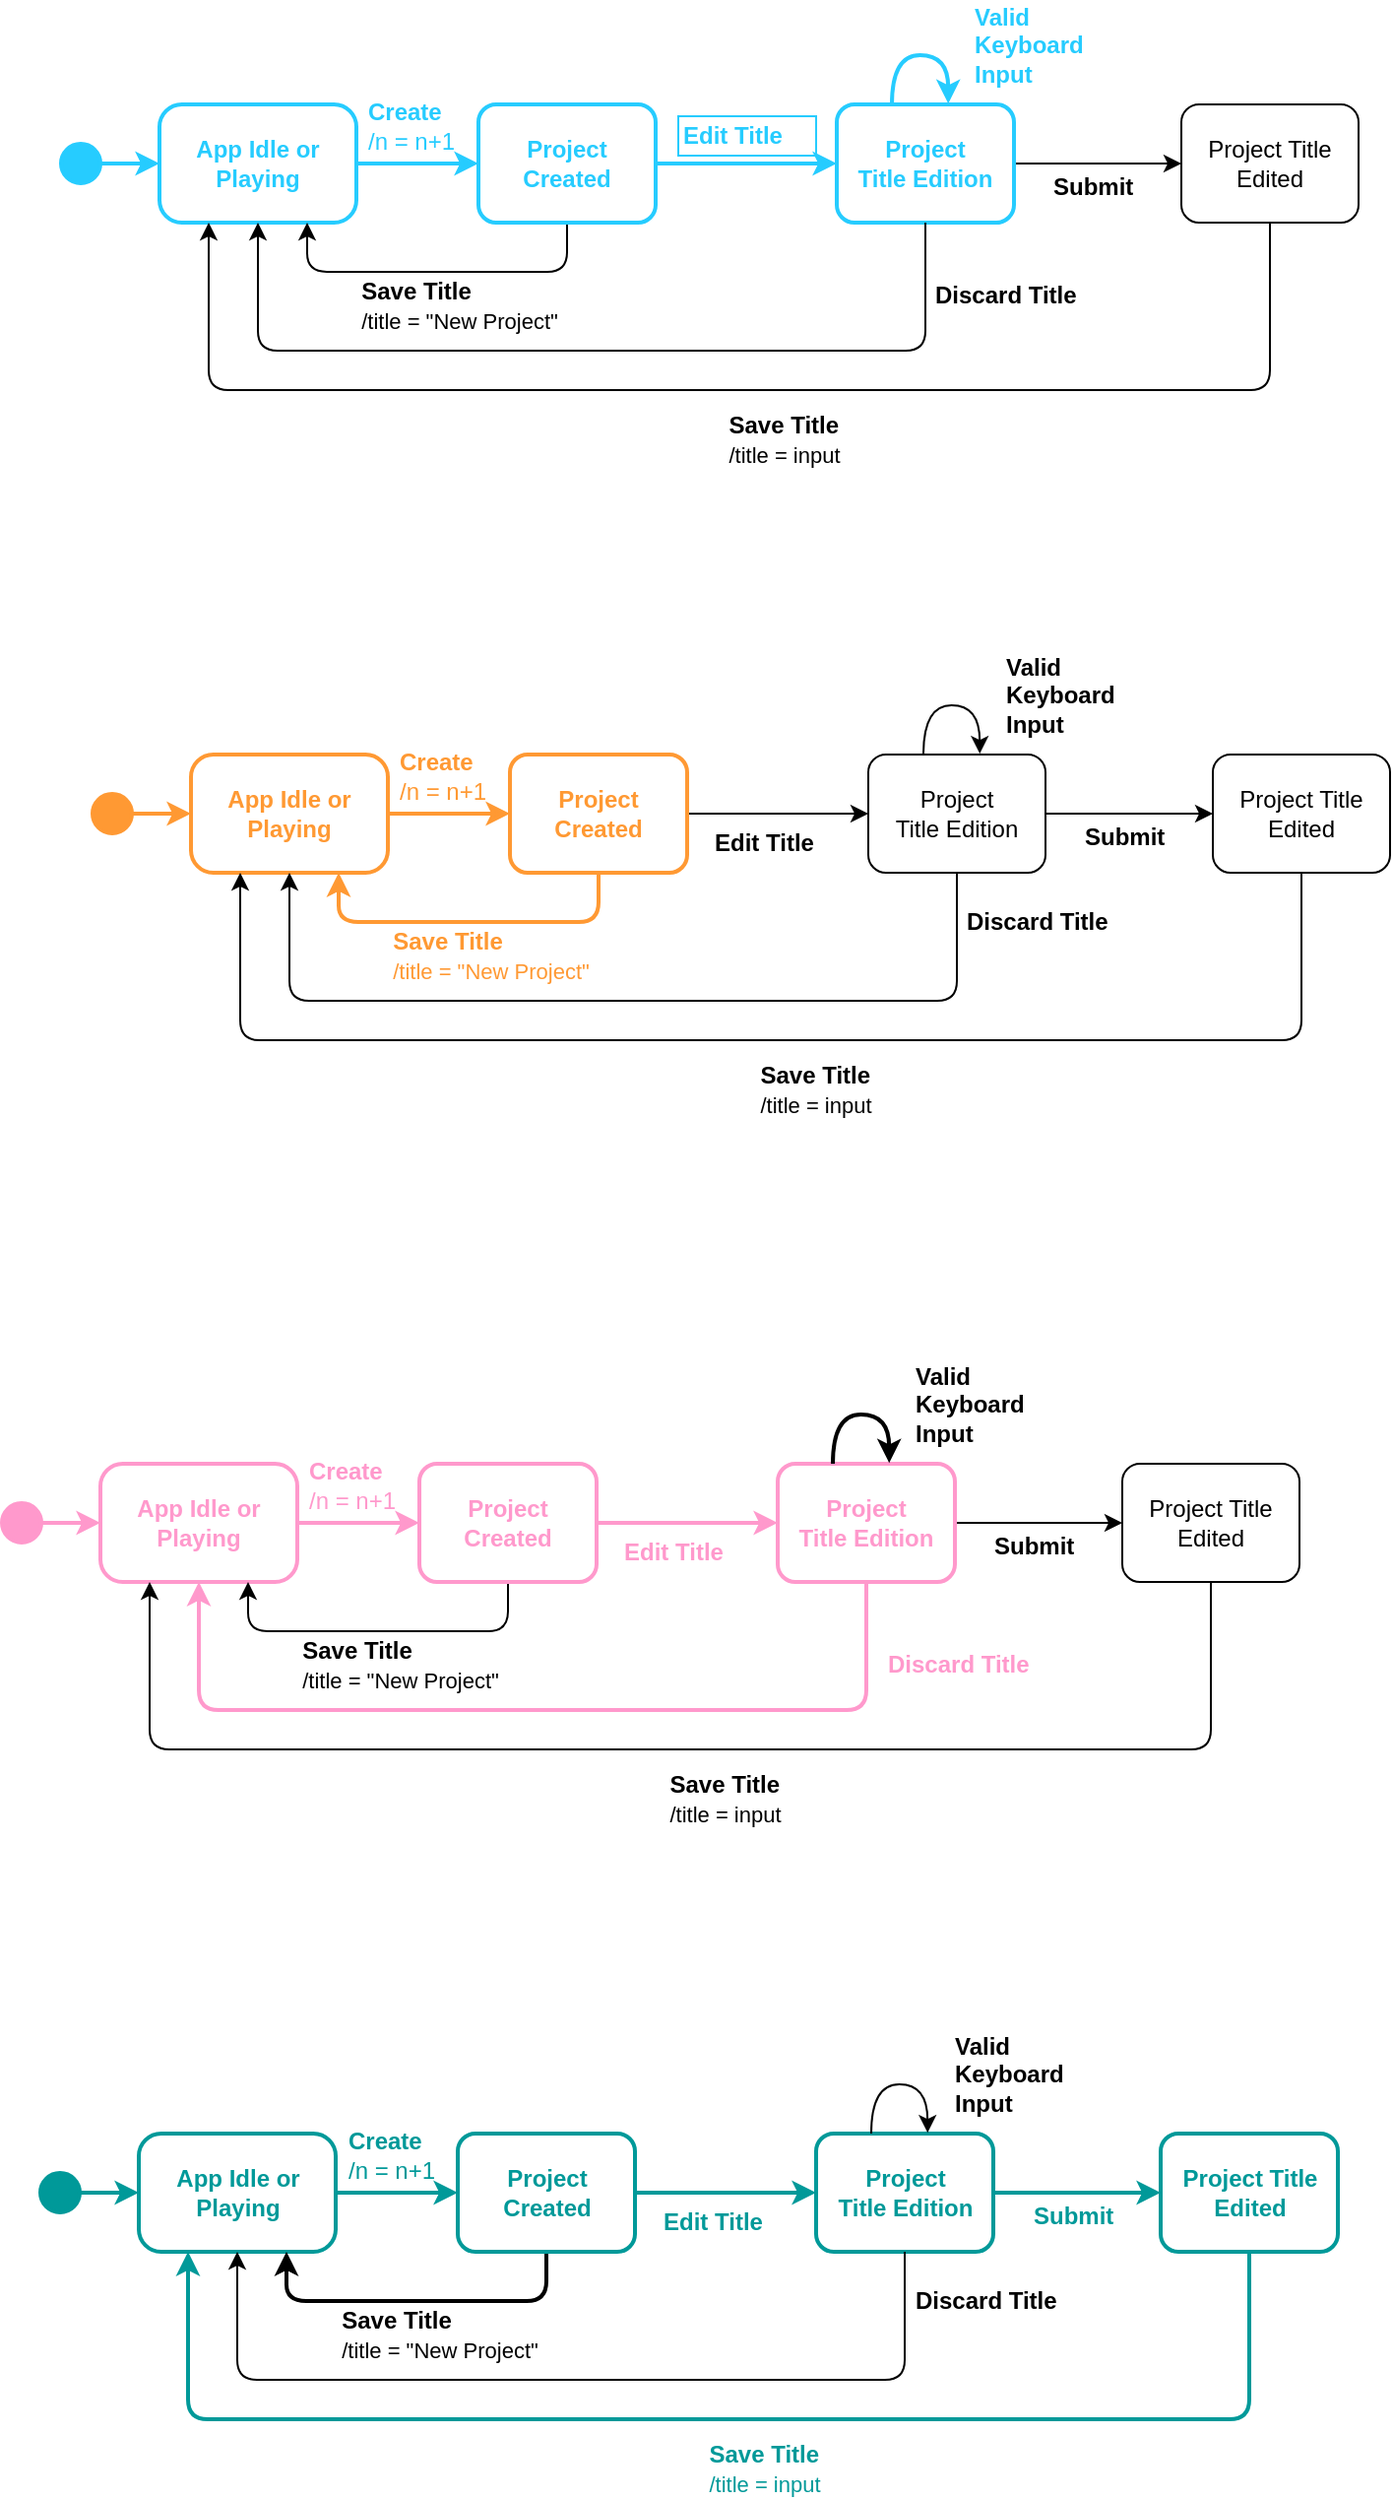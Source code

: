 <mxfile>
    <diagram id="VMVIUYLv-pnosSpSS8Mc" name="Page-1">
        <mxGraphModel dx="875" dy="509" grid="1" gridSize="10" guides="1" tooltips="1" connect="1" arrows="1" fold="1" page="1" pageScale="1" pageWidth="850" pageHeight="1100" math="0" shadow="0">
            <root>
                <mxCell id="0"/>
                <mxCell id="1" parent="0"/>
                <mxCell id="129" style="edgeStyle=none;html=1;fontColor=#000000;labelBorderColor=none;strokeColor=#26CCFF;strokeWidth=2;" parent="1" source="130" target="138" edge="1">
                    <mxGeometry relative="1" as="geometry">
                        <mxPoint x="317" y="178" as="sourcePoint"/>
                        <mxPoint x="382" y="178" as="targetPoint"/>
                    </mxGeometry>
                </mxCell>
                <mxCell id="130" value="&lt;font color=&quot;#26ccff&quot;&gt;&lt;b&gt;App Idle or Playing&lt;/b&gt;&lt;/font&gt;" style="rounded=1;whiteSpace=wrap;html=1;arcSize=19;fillColor=none;fontColor=#000000;strokeColor=#26ccff;strokeWidth=2;" parent="1" vertex="1">
                    <mxGeometry x="130" y="143" width="100" height="60" as="geometry"/>
                </mxCell>
                <mxCell id="131" style="edgeStyle=none;html=1;exitX=1;exitY=0.5;exitDx=0;exitDy=0;entryX=0;entryY=0.5;entryDx=0;entryDy=0;fontColor=#000000;labelBorderColor=none;strokeColor=#26CCFF;strokeWidth=2;" parent="1" source="132" target="130" edge="1">
                    <mxGeometry relative="1" as="geometry"/>
                </mxCell>
                <mxCell id="132" value="" style="ellipse;fillColor=#26CCFF;strokeColor=#26CCFF;fontColor=#000000;strokeWidth=2;" parent="1" vertex="1">
                    <mxGeometry x="80" y="163" width="20" height="20" as="geometry"/>
                </mxCell>
                <mxCell id="133" value="&lt;font color=&quot;#26ccff&quot;&gt;&lt;b&gt;Create&lt;/b&gt;&lt;br&gt;&lt;/font&gt;&lt;div&gt;&lt;span&gt;&lt;font color=&quot;#26ccff&quot;&gt;/n = n+1&amp;nbsp;&lt;/font&gt;&lt;/span&gt;&lt;/div&gt;" style="text;html=1;align=left;verticalAlign=middle;resizable=0;points=[];autosize=1;strokeColor=none;fillColor=none;fontColor=#000000;strokeWidth=2;" parent="1" vertex="1">
                    <mxGeometry x="234" y="139" width="60" height="30" as="geometry"/>
                </mxCell>
                <mxCell id="134" value="&lt;div style=&quot;text-align: left&quot;&gt;&lt;br&gt;&lt;/div&gt;" style="text;html=1;align=center;verticalAlign=middle;resizable=0;points=[];autosize=1;strokeColor=none;fillColor=none;fontColor=#000000;" parent="1" vertex="1">
                    <mxGeometry x="437" y="308" width="20" height="20" as="geometry"/>
                </mxCell>
                <mxCell id="135" value="&lt;div style=&quot;text-align: left&quot;&gt;&lt;b&gt;Save Title&lt;br&gt;&lt;/b&gt;&lt;span style=&quot;font-size: 11px&quot;&gt;/title = &quot;New Project&quot;&lt;/span&gt;&lt;b&gt;&lt;br&gt;&lt;/b&gt;&lt;/div&gt;" style="text;html=1;align=center;verticalAlign=middle;resizable=0;points=[];autosize=1;strokeColor=none;fillColor=none;fontColor=#000000;" parent="1" vertex="1">
                    <mxGeometry x="222" y="230" width="120" height="30" as="geometry"/>
                </mxCell>
                <mxCell id="136" style="edgeStyle=none;html=1;strokeColor=#26CCFF;strokeWidth=2;" parent="1" source="138" target="140" edge="1">
                    <mxGeometry relative="1" as="geometry"/>
                </mxCell>
                <mxCell id="137" style="edgeStyle=none;html=1;entryX=0.75;entryY=1;entryDx=0;entryDy=0;strokeColor=#000000;" parent="1" source="138" target="130" edge="1">
                    <mxGeometry relative="1" as="geometry">
                        <Array as="points">
                            <mxPoint x="337" y="228"/>
                            <mxPoint x="205" y="228"/>
                        </Array>
                    </mxGeometry>
                </mxCell>
                <mxCell id="138" value="&lt;b&gt;&lt;font color=&quot;#26ccff&quot;&gt;Project&lt;br&gt;Created&lt;/font&gt;&lt;/b&gt;" style="rounded=1;whiteSpace=wrap;html=1;fillColor=none;fontColor=#000000;strokeColor=#26CCFF;strokeWidth=2;" parent="1" vertex="1">
                    <mxGeometry x="292" y="143" width="90" height="60" as="geometry"/>
                </mxCell>
                <mxCell id="139" style="edgeStyle=none;html=1;strokeColor=#000000;" parent="1" source="140" target="143" edge="1">
                    <mxGeometry relative="1" as="geometry"/>
                </mxCell>
                <mxCell id="140" value="&lt;font color=&quot;#26ccff&quot;&gt;&lt;b&gt;Project&lt;br&gt;Title Edition&lt;/b&gt;&lt;/font&gt;" style="rounded=1;whiteSpace=wrap;html=1;fillColor=none;fontColor=#000000;strokeColor=#26CCFF;strokeWidth=2;" parent="1" vertex="1">
                    <mxGeometry x="474" y="143" width="90" height="60" as="geometry"/>
                </mxCell>
                <mxCell id="141" style="edgeStyle=none;html=1;strokeColor=#000000;exitX=0.5;exitY=1;exitDx=0;exitDy=0;entryX=0.25;entryY=1;entryDx=0;entryDy=0;" parent="1" source="143" target="130" edge="1">
                    <mxGeometry relative="1" as="geometry">
                        <Array as="points">
                            <mxPoint x="694" y="288"/>
                            <mxPoint x="155" y="288"/>
                        </Array>
                    </mxGeometry>
                </mxCell>
                <mxCell id="142" style="edgeStyle=none;html=1;entryX=0.5;entryY=1;entryDx=0;entryDy=0;exitX=0.5;exitY=1;exitDx=0;exitDy=0;strokeColor=#000000;strokeWidth=1;" parent="1" source="140" target="130" edge="1">
                    <mxGeometry relative="1" as="geometry">
                        <Array as="points">
                            <mxPoint x="519" y="268"/>
                            <mxPoint x="180" y="268"/>
                        </Array>
                    </mxGeometry>
                </mxCell>
                <mxCell id="143" value="Project Title Edited" style="rounded=1;whiteSpace=wrap;html=1;fillColor=none;fontColor=#000000;strokeColor=#000000;" parent="1" vertex="1">
                    <mxGeometry x="649" y="143" width="90" height="60" as="geometry"/>
                </mxCell>
                <mxCell id="144" value="&lt;b&gt;Submit&lt;/b&gt;" style="text;html=1;align=left;verticalAlign=middle;resizable=0;points=[];autosize=1;strokeColor=none;fillColor=none;fontColor=#000000;" parent="1" vertex="1">
                    <mxGeometry x="582" y="175.0" width="60" height="20" as="geometry"/>
                </mxCell>
                <mxCell id="145" style="edgeStyle=orthogonalEdgeStyle;html=1;strokeColor=#26CCFF;entryX=0.629;entryY=-0.007;entryDx=0;entryDy=0;entryPerimeter=0;curved=1;strokeWidth=2;fontColor=#26CCFF;" parent="1" target="140" edge="1">
                    <mxGeometry relative="1" as="geometry">
                        <Array as="points">
                            <mxPoint x="502" y="118"/>
                            <mxPoint x="531" y="118"/>
                        </Array>
                        <mxPoint x="502" y="143" as="sourcePoint"/>
                    </mxGeometry>
                </mxCell>
                <mxCell id="146" value="&lt;span&gt;Valid &lt;br&gt;Keyboard &lt;br&gt;Input&lt;/span&gt;&lt;br&gt;&lt;div&gt;&lt;br&gt;&lt;/div&gt;" style="text;html=1;align=left;verticalAlign=middle;resizable=0;points=[];autosize=1;strokeColor=none;fillColor=none;fontColor=#26CCFF;fontStyle=1" parent="1" vertex="1">
                    <mxGeometry x="542" y="90.0" width="70" height="60" as="geometry"/>
                </mxCell>
                <mxCell id="147" value="&lt;b&gt;&lt;font color=&quot;#26ccff&quot;&gt;Edit Title&lt;/font&gt;&lt;br&gt;&lt;/b&gt;" style="text;html=1;align=left;verticalAlign=middle;resizable=0;points=[];autosize=1;strokeColor=#26CCFF;fillColor=none;fontColor=#000000;" parent="1" vertex="1">
                    <mxGeometry x="393.5" y="149.0" width="70" height="20" as="geometry"/>
                </mxCell>
                <mxCell id="148" value="&lt;b&gt;Discard Title&lt;/b&gt;" style="text;html=1;align=left;verticalAlign=middle;resizable=0;points=[];autosize=1;strokeColor=none;fillColor=none;fontColor=#000000;" parent="1" vertex="1">
                    <mxGeometry x="522" y="230.0" width="90" height="20" as="geometry"/>
                </mxCell>
                <mxCell id="149" value="&lt;div style=&quot;text-align: left&quot;&gt;&lt;b&gt;Save Title&lt;br&gt;&lt;/b&gt;&lt;span style=&quot;font-size: 11px&quot;&gt;/title = input&lt;/span&gt;&lt;b&gt;&lt;br&gt;&lt;/b&gt;&lt;/div&gt;" style="text;html=1;align=center;verticalAlign=middle;resizable=0;points=[];autosize=1;strokeColor=none;fillColor=none;fontColor=#000000;" parent="1" vertex="1">
                    <mxGeometry x="412" y="298" width="70" height="30" as="geometry"/>
                </mxCell>
                <mxCell id="150" style="edgeStyle=none;html=1;fontColor=#000000;labelBorderColor=none;strokeColor=#FF9933;strokeWidth=2;" parent="1" source="151" target="159" edge="1">
                    <mxGeometry relative="1" as="geometry">
                        <mxPoint x="333" y="508" as="sourcePoint"/>
                        <mxPoint x="398" y="508" as="targetPoint"/>
                    </mxGeometry>
                </mxCell>
                <mxCell id="151" value="&lt;font color=&quot;#ff9933&quot;&gt;&lt;b&gt;App Idle or Playing&lt;/b&gt;&lt;/font&gt;" style="rounded=1;whiteSpace=wrap;html=1;arcSize=19;fillColor=none;fontColor=#000000;strokeColor=#ff9933;strokeWidth=2;" parent="1" vertex="1">
                    <mxGeometry x="146" y="473" width="100" height="60" as="geometry"/>
                </mxCell>
                <mxCell id="152" style="edgeStyle=none;html=1;exitX=1;exitY=0.5;exitDx=0;exitDy=0;entryX=0;entryY=0.5;entryDx=0;entryDy=0;fontColor=#000000;labelBorderColor=none;strokeColor=#ff9933;strokeWidth=2;" parent="1" source="153" target="151" edge="1">
                    <mxGeometry relative="1" as="geometry"/>
                </mxCell>
                <mxCell id="153" value="" style="ellipse;fillColor=#FF9933;strokeColor=#ff9933;fontColor=#000000;strokeWidth=2;" parent="1" vertex="1">
                    <mxGeometry x="96" y="493" width="20" height="20" as="geometry"/>
                </mxCell>
                <mxCell id="154" value="&lt;font color=&quot;#ff9933&quot;&gt;&lt;b&gt;Create&lt;/b&gt;&lt;br&gt;&lt;/font&gt;&lt;div&gt;&lt;span&gt;&lt;font color=&quot;#ff9933&quot;&gt;/n = n+1&amp;nbsp;&lt;/font&gt;&lt;/span&gt;&lt;/div&gt;" style="text;html=1;align=left;verticalAlign=middle;resizable=0;points=[];autosize=1;strokeColor=none;fillColor=none;fontColor=#000000;strokeWidth=2;" parent="1" vertex="1">
                    <mxGeometry x="250" y="469" width="60" height="30" as="geometry"/>
                </mxCell>
                <mxCell id="155" value="&lt;div style=&quot;text-align: left&quot;&gt;&lt;br&gt;&lt;/div&gt;" style="text;html=1;align=center;verticalAlign=middle;resizable=0;points=[];autosize=1;strokeColor=none;fillColor=none;fontColor=#000000;" parent="1" vertex="1">
                    <mxGeometry x="453" y="638" width="20" height="20" as="geometry"/>
                </mxCell>
                <mxCell id="156" value="&lt;div style=&quot;text-align: left&quot;&gt;&lt;font color=&quot;#ff9933&quot;&gt;&lt;b&gt;Save Title&lt;br&gt;&lt;/b&gt;&lt;span style=&quot;font-size: 11px&quot;&gt;/title = &quot;New Project&quot;&lt;/span&gt;&lt;/font&gt;&lt;b&gt;&lt;br&gt;&lt;/b&gt;&lt;/div&gt;" style="text;html=1;align=center;verticalAlign=middle;resizable=0;points=[];autosize=1;strokeColor=none;fillColor=none;fontColor=#000000;strokeWidth=2;" parent="1" vertex="1">
                    <mxGeometry x="238" y="560" width="120" height="30" as="geometry"/>
                </mxCell>
                <mxCell id="157" style="edgeStyle=none;html=1;strokeColor=#000000;" parent="1" source="159" target="161" edge="1">
                    <mxGeometry relative="1" as="geometry"/>
                </mxCell>
                <mxCell id="158" style="edgeStyle=none;html=1;entryX=0.75;entryY=1;entryDx=0;entryDy=0;strokeColor=#FF9933;strokeWidth=2;" parent="1" source="159" target="151" edge="1">
                    <mxGeometry relative="1" as="geometry">
                        <Array as="points">
                            <mxPoint x="353" y="558"/>
                            <mxPoint x="221" y="558"/>
                        </Array>
                    </mxGeometry>
                </mxCell>
                <mxCell id="159" value="&lt;font color=&quot;#ff9933&quot;&gt;&lt;b&gt;Project&lt;br&gt;Created&lt;/b&gt;&lt;/font&gt;" style="rounded=1;whiteSpace=wrap;html=1;fillColor=none;fontColor=#000000;strokeColor=#FF9933;strokeWidth=2;" parent="1" vertex="1">
                    <mxGeometry x="308" y="473" width="90" height="60" as="geometry"/>
                </mxCell>
                <mxCell id="160" style="edgeStyle=none;html=1;strokeColor=#000000;" parent="1" source="161" target="164" edge="1">
                    <mxGeometry relative="1" as="geometry"/>
                </mxCell>
                <mxCell id="161" value="Project&lt;br&gt;Title Edition" style="rounded=1;whiteSpace=wrap;html=1;fillColor=none;fontColor=#000000;strokeColor=#000000;" parent="1" vertex="1">
                    <mxGeometry x="490" y="473" width="90" height="60" as="geometry"/>
                </mxCell>
                <mxCell id="162" style="edgeStyle=none;html=1;strokeColor=#000000;exitX=0.5;exitY=1;exitDx=0;exitDy=0;entryX=0.25;entryY=1;entryDx=0;entryDy=0;" parent="1" source="164" target="151" edge="1">
                    <mxGeometry relative="1" as="geometry">
                        <Array as="points">
                            <mxPoint x="710" y="618"/>
                            <mxPoint x="171" y="618"/>
                        </Array>
                    </mxGeometry>
                </mxCell>
                <mxCell id="163" style="edgeStyle=none;html=1;entryX=0.5;entryY=1;entryDx=0;entryDy=0;exitX=0.5;exitY=1;exitDx=0;exitDy=0;strokeColor=#000000;" parent="1" source="161" target="151" edge="1">
                    <mxGeometry relative="1" as="geometry">
                        <Array as="points">
                            <mxPoint x="535" y="598"/>
                            <mxPoint x="196" y="598"/>
                        </Array>
                    </mxGeometry>
                </mxCell>
                <mxCell id="164" value="Project Title Edited" style="rounded=1;whiteSpace=wrap;html=1;fillColor=none;fontColor=#000000;strokeColor=#000000;" parent="1" vertex="1">
                    <mxGeometry x="665" y="473" width="90" height="60" as="geometry"/>
                </mxCell>
                <mxCell id="165" value="&lt;b&gt;Submit&lt;/b&gt;" style="text;html=1;align=left;verticalAlign=middle;resizable=0;points=[];autosize=1;strokeColor=none;fillColor=none;fontColor=#000000;" parent="1" vertex="1">
                    <mxGeometry x="598" y="505.0" width="60" height="20" as="geometry"/>
                </mxCell>
                <mxCell id="166" style="edgeStyle=orthogonalEdgeStyle;html=1;strokeColor=#000000;entryX=0.629;entryY=-0.007;entryDx=0;entryDy=0;entryPerimeter=0;curved=1;" parent="1" target="161" edge="1">
                    <mxGeometry relative="1" as="geometry">
                        <Array as="points">
                            <mxPoint x="518" y="448"/>
                            <mxPoint x="547" y="448"/>
                        </Array>
                        <mxPoint x="518" y="473" as="sourcePoint"/>
                    </mxGeometry>
                </mxCell>
                <mxCell id="167" value="&lt;b&gt;Valid &lt;br&gt;Keyboard &lt;br&gt;Input&lt;/b&gt;&lt;br&gt;&lt;div&gt;&lt;br&gt;&lt;/div&gt;" style="text;html=1;align=left;verticalAlign=middle;resizable=0;points=[];autosize=1;strokeColor=none;fillColor=none;fontColor=#000000;" parent="1" vertex="1">
                    <mxGeometry x="558" y="420.0" width="70" height="60" as="geometry"/>
                </mxCell>
                <mxCell id="168" value="&lt;b&gt;Edit Title&lt;br&gt;&lt;/b&gt;" style="text;html=1;align=left;verticalAlign=middle;resizable=0;points=[];autosize=1;strokeColor=none;fillColor=none;fontColor=#000000;" parent="1" vertex="1">
                    <mxGeometry x="410" y="508.0" width="70" height="20" as="geometry"/>
                </mxCell>
                <mxCell id="169" value="&lt;b&gt;Discard Title&lt;/b&gt;" style="text;html=1;align=left;verticalAlign=middle;resizable=0;points=[];autosize=1;strokeColor=none;fillColor=none;fontColor=#000000;" parent="1" vertex="1">
                    <mxGeometry x="538" y="548" width="90" height="20" as="geometry"/>
                </mxCell>
                <mxCell id="170" value="&lt;div style=&quot;text-align: left&quot;&gt;&lt;b&gt;Save Title&lt;br&gt;&lt;/b&gt;&lt;span style=&quot;font-size: 11px&quot;&gt;/title = input&lt;/span&gt;&lt;b&gt;&lt;br&gt;&lt;/b&gt;&lt;/div&gt;" style="text;html=1;align=center;verticalAlign=middle;resizable=0;points=[];autosize=1;strokeColor=none;fillColor=none;fontColor=#000000;" parent="1" vertex="1">
                    <mxGeometry x="428" y="628" width="70" height="30" as="geometry"/>
                </mxCell>
                <mxCell id="171" style="edgeStyle=none;html=1;fontColor=#FF99CC;labelBorderColor=none;strokeColor=#FF99CC;strokeWidth=2;" parent="1" source="172" target="180" edge="1">
                    <mxGeometry relative="1" as="geometry">
                        <mxPoint x="287" y="868" as="sourcePoint"/>
                        <mxPoint x="352" y="868" as="targetPoint"/>
                    </mxGeometry>
                </mxCell>
                <mxCell id="172" value="&lt;b&gt;App Idle or Playing&lt;/b&gt;" style="rounded=1;whiteSpace=wrap;html=1;arcSize=19;fillColor=none;fontColor=#FF99CC;strokeColor=#FF99CC;strokeWidth=2;" parent="1" vertex="1">
                    <mxGeometry x="100" y="833" width="100" height="60" as="geometry"/>
                </mxCell>
                <mxCell id="173" style="edgeStyle=none;html=1;exitX=1;exitY=0.5;exitDx=0;exitDy=0;entryX=0;entryY=0.5;entryDx=0;entryDy=0;fontColor=#FF99CC;labelBorderColor=none;strokeColor=#FF99CC;strokeWidth=2;" parent="1" source="174" target="172" edge="1">
                    <mxGeometry relative="1" as="geometry"/>
                </mxCell>
                <mxCell id="174" value="" style="ellipse;fillColor=#FF99CC;strokeColor=#FF99CC;fontColor=#FF99CC;strokeWidth=2;" parent="1" vertex="1">
                    <mxGeometry x="50" y="853" width="20" height="20" as="geometry"/>
                </mxCell>
                <mxCell id="175" value="&lt;b&gt;Create&lt;/b&gt;&lt;br&gt;&lt;div&gt;&lt;span&gt;/n = n+1&amp;nbsp;&lt;/span&gt;&lt;/div&gt;" style="text;html=1;align=left;verticalAlign=middle;resizable=0;points=[];autosize=1;strokeColor=none;fillColor=none;fontColor=#FF99CC;strokeWidth=2;" parent="1" vertex="1">
                    <mxGeometry x="204" y="829" width="60" height="30" as="geometry"/>
                </mxCell>
                <mxCell id="176" value="&lt;div style=&quot;text-align: left&quot;&gt;&lt;br&gt;&lt;/div&gt;" style="text;html=1;align=center;verticalAlign=middle;resizable=0;points=[];autosize=1;strokeColor=none;fillColor=none;fontColor=#000000;" parent="1" vertex="1">
                    <mxGeometry x="407" y="998" width="20" height="20" as="geometry"/>
                </mxCell>
                <mxCell id="177" value="&lt;div style=&quot;text-align: left&quot;&gt;&lt;b&gt;Save Title&lt;br&gt;&lt;/b&gt;&lt;span style=&quot;font-size: 11px&quot;&gt;/title = &quot;New Project&quot;&lt;/span&gt;&lt;b&gt;&lt;br&gt;&lt;/b&gt;&lt;/div&gt;" style="text;html=1;align=center;verticalAlign=middle;resizable=0;points=[];autosize=1;strokeColor=none;fillColor=none;fontColor=#000000;" parent="1" vertex="1">
                    <mxGeometry x="192" y="920" width="120" height="30" as="geometry"/>
                </mxCell>
                <mxCell id="178" style="edgeStyle=none;html=1;strokeColor=#FF99CC;strokeWidth=2;fontColor=#FF99CC;" parent="1" source="180" target="182" edge="1">
                    <mxGeometry relative="1" as="geometry"/>
                </mxCell>
                <mxCell id="179" style="edgeStyle=none;html=1;entryX=0.75;entryY=1;entryDx=0;entryDy=0;strokeColor=#000000;" parent="1" source="180" target="172" edge="1">
                    <mxGeometry relative="1" as="geometry">
                        <Array as="points">
                            <mxPoint x="307" y="918"/>
                            <mxPoint x="175" y="918"/>
                        </Array>
                    </mxGeometry>
                </mxCell>
                <mxCell id="180" value="&lt;b&gt;Project&lt;br&gt;Created&lt;/b&gt;" style="rounded=1;whiteSpace=wrap;html=1;fillColor=none;fontColor=#FF99CC;strokeColor=#FF99CC;strokeWidth=2;" parent="1" vertex="1">
                    <mxGeometry x="262" y="833" width="90" height="60" as="geometry"/>
                </mxCell>
                <mxCell id="181" style="edgeStyle=none;html=1;strokeColor=#000000;" parent="1" source="182" target="185" edge="1">
                    <mxGeometry relative="1" as="geometry"/>
                </mxCell>
                <mxCell id="182" value="&lt;b&gt;Project&lt;br&gt;Title Edition&lt;/b&gt;" style="rounded=1;whiteSpace=wrap;html=1;fillColor=none;fontColor=#FF99CC;strokeColor=#FF99CC;strokeWidth=2;" parent="1" vertex="1">
                    <mxGeometry x="444" y="833" width="90" height="60" as="geometry"/>
                </mxCell>
                <mxCell id="183" style="edgeStyle=none;html=1;strokeColor=#000000;exitX=0.5;exitY=1;exitDx=0;exitDy=0;entryX=0.25;entryY=1;entryDx=0;entryDy=0;" parent="1" source="185" target="172" edge="1">
                    <mxGeometry relative="1" as="geometry">
                        <Array as="points">
                            <mxPoint x="664" y="978"/>
                            <mxPoint x="125" y="978"/>
                        </Array>
                    </mxGeometry>
                </mxCell>
                <mxCell id="184" style="edgeStyle=none;html=1;entryX=0.5;entryY=1;entryDx=0;entryDy=0;exitX=0.5;exitY=1;exitDx=0;exitDy=0;strokeColor=#FF99CC;fontColor=#FF99CC;strokeWidth=2;" parent="1" source="182" target="172" edge="1">
                    <mxGeometry relative="1" as="geometry">
                        <Array as="points">
                            <mxPoint x="489" y="958"/>
                            <mxPoint x="150" y="958"/>
                        </Array>
                    </mxGeometry>
                </mxCell>
                <mxCell id="185" value="Project Title Edited" style="rounded=1;whiteSpace=wrap;html=1;fillColor=none;fontColor=#000000;strokeColor=#000000;" parent="1" vertex="1">
                    <mxGeometry x="619" y="833" width="90" height="60" as="geometry"/>
                </mxCell>
                <mxCell id="186" value="&lt;b&gt;Submit&lt;/b&gt;" style="text;html=1;align=left;verticalAlign=middle;resizable=0;points=[];autosize=1;strokeColor=none;fillColor=none;fontColor=#000000;" parent="1" vertex="1">
                    <mxGeometry x="552" y="865" width="60" height="20" as="geometry"/>
                </mxCell>
                <mxCell id="187" style="edgeStyle=orthogonalEdgeStyle;html=1;strokeColor=#000000;entryX=0.629;entryY=-0.007;entryDx=0;entryDy=0;entryPerimeter=0;curved=1;strokeWidth=2;fontColor=#000000;" parent="1" target="182" edge="1">
                    <mxGeometry relative="1" as="geometry">
                        <Array as="points">
                            <mxPoint x="472" y="808"/>
                            <mxPoint x="501" y="808"/>
                        </Array>
                        <mxPoint x="472" y="833" as="sourcePoint"/>
                    </mxGeometry>
                </mxCell>
                <mxCell id="188" value="&lt;b&gt;Valid &lt;br&gt;Keyboard &lt;br&gt;Input&lt;/b&gt;&lt;br&gt;&lt;div&gt;&lt;br&gt;&lt;/div&gt;" style="text;html=1;align=left;verticalAlign=middle;resizable=0;points=[];autosize=1;strokeColor=none;fillColor=none;fontColor=#000000;" parent="1" vertex="1">
                    <mxGeometry x="512" y="780" width="70" height="60" as="geometry"/>
                </mxCell>
                <mxCell id="189" value="&lt;b&gt;Edit Title&lt;br&gt;&lt;/b&gt;" style="text;html=1;align=left;verticalAlign=middle;resizable=0;points=[];autosize=1;strokeColor=none;fillColor=none;fontColor=#FF99CC;strokeWidth=2;" parent="1" vertex="1">
                    <mxGeometry x="364" y="868" width="70" height="20" as="geometry"/>
                </mxCell>
                <mxCell id="190" value="&lt;b&gt;Discard Title&lt;/b&gt;" style="text;html=1;align=left;verticalAlign=middle;resizable=0;points=[];autosize=1;strokeColor=none;fillColor=none;fontColor=#FF99CC;" parent="1" vertex="1">
                    <mxGeometry x="498" y="925" width="90" height="20" as="geometry"/>
                </mxCell>
                <mxCell id="191" value="&lt;div style=&quot;text-align: left&quot;&gt;&lt;b&gt;Save Title&lt;br&gt;&lt;/b&gt;&lt;span style=&quot;font-size: 11px&quot;&gt;/title = input&lt;/span&gt;&lt;b&gt;&lt;br&gt;&lt;/b&gt;&lt;/div&gt;" style="text;html=1;align=center;verticalAlign=middle;resizable=0;points=[];autosize=1;strokeColor=none;fillColor=none;fontColor=#000000;" parent="1" vertex="1">
                    <mxGeometry x="382" y="988" width="70" height="30" as="geometry"/>
                </mxCell>
                <mxCell id="193" style="edgeStyle=none;html=1;fontColor=#000000;labelBorderColor=none;strokeColor=#009999;strokeWidth=2;" parent="1" source="194" target="202" edge="1">
                    <mxGeometry relative="1" as="geometry">
                        <mxPoint x="306.5" y="1208" as="sourcePoint"/>
                        <mxPoint x="371.5" y="1208" as="targetPoint"/>
                    </mxGeometry>
                </mxCell>
                <mxCell id="194" value="&lt;b&gt;App Idle or Playing&lt;/b&gt;" style="rounded=1;whiteSpace=wrap;html=1;arcSize=19;fillColor=none;fontColor=#009999;strokeColor=#009999;strokeWidth=2;" parent="1" vertex="1">
                    <mxGeometry x="119.5" y="1173" width="100" height="60" as="geometry"/>
                </mxCell>
                <mxCell id="195" style="edgeStyle=none;html=1;exitX=1;exitY=0.5;exitDx=0;exitDy=0;entryX=0;entryY=0.5;entryDx=0;entryDy=0;fontColor=#000000;labelBorderColor=none;strokeColor=#009999;strokeWidth=2;" parent="1" source="196" target="194" edge="1">
                    <mxGeometry relative="1" as="geometry"/>
                </mxCell>
                <mxCell id="196" value="" style="ellipse;fillColor=#009999;strokeColor=#009999;fontColor=#000000;strokeWidth=2;" parent="1" vertex="1">
                    <mxGeometry x="69.5" y="1193" width="20" height="20" as="geometry"/>
                </mxCell>
                <mxCell id="197" value="&lt;font color=&quot;#009999&quot;&gt;&lt;b&gt;Create&lt;/b&gt;&lt;br&gt;&lt;/font&gt;&lt;div&gt;&lt;span&gt;&lt;font color=&quot;#009999&quot;&gt;/n = n+1&amp;nbsp;&lt;/font&gt;&lt;/span&gt;&lt;/div&gt;" style="text;html=1;align=left;verticalAlign=middle;resizable=0;points=[];autosize=1;strokeColor=none;fillColor=none;fontColor=#000000;strokeWidth=2;" parent="1" vertex="1">
                    <mxGeometry x="223.5" y="1169" width="60" height="30" as="geometry"/>
                </mxCell>
                <mxCell id="198" value="&lt;div style=&quot;text-align: left&quot;&gt;&lt;br&gt;&lt;/div&gt;" style="text;html=1;align=center;verticalAlign=middle;resizable=0;points=[];autosize=1;strokeColor=none;fillColor=none;fontColor=#009999;" parent="1" vertex="1">
                    <mxGeometry x="426.5" y="1338" width="20" height="20" as="geometry"/>
                </mxCell>
                <mxCell id="199" value="&lt;div style=&quot;text-align: left&quot;&gt;&lt;b&gt;Save Title&lt;br&gt;&lt;/b&gt;&lt;span style=&quot;font-size: 11px&quot;&gt;/title = &quot;New Project&quot;&lt;/span&gt;&lt;b&gt;&lt;br&gt;&lt;/b&gt;&lt;/div&gt;" style="text;html=1;align=center;verticalAlign=middle;resizable=0;points=[];autosize=1;strokeColor=none;fillColor=none;fontColor=#000000;" parent="1" vertex="1">
                    <mxGeometry x="211.5" y="1260" width="120" height="30" as="geometry"/>
                </mxCell>
                <mxCell id="200" style="edgeStyle=none;html=1;strokeColor=#009999;strokeWidth=2;" parent="1" source="202" target="204" edge="1">
                    <mxGeometry relative="1" as="geometry"/>
                </mxCell>
                <mxCell id="201" style="edgeStyle=none;html=1;entryX=0.75;entryY=1;entryDx=0;entryDy=0;strokeColor=#000000;strokeWidth=2;" parent="1" source="202" target="194" edge="1">
                    <mxGeometry relative="1" as="geometry">
                        <Array as="points">
                            <mxPoint x="326.5" y="1258"/>
                            <mxPoint x="194.5" y="1258"/>
                        </Array>
                    </mxGeometry>
                </mxCell>
                <mxCell id="202" value="&lt;b&gt;Project&lt;br&gt;Created&lt;/b&gt;" style="rounded=1;whiteSpace=wrap;html=1;fillColor=none;fontColor=#009999;strokeColor=#009999;strokeWidth=2;" parent="1" vertex="1">
                    <mxGeometry x="281.5" y="1173" width="90" height="60" as="geometry"/>
                </mxCell>
                <mxCell id="203" style="edgeStyle=none;html=1;strokeColor=#009999;strokeWidth=2;" parent="1" source="204" target="207" edge="1">
                    <mxGeometry relative="1" as="geometry"/>
                </mxCell>
                <mxCell id="204" value="&lt;b&gt;Project&lt;br&gt;Title Edition&lt;/b&gt;" style="rounded=1;whiteSpace=wrap;html=1;fillColor=none;fontColor=#009999;strokeColor=#009999;strokeWidth=2;" parent="1" vertex="1">
                    <mxGeometry x="463.5" y="1173" width="90" height="60" as="geometry"/>
                </mxCell>
                <mxCell id="205" style="edgeStyle=none;html=1;strokeColor=#009999;exitX=0.5;exitY=1;exitDx=0;exitDy=0;entryX=0.25;entryY=1;entryDx=0;entryDy=0;fontColor=#009999;strokeWidth=2;" parent="1" source="207" target="194" edge="1">
                    <mxGeometry relative="1" as="geometry">
                        <Array as="points">
                            <mxPoint x="683.5" y="1318"/>
                            <mxPoint x="144.5" y="1318"/>
                        </Array>
                    </mxGeometry>
                </mxCell>
                <mxCell id="206" style="edgeStyle=none;html=1;entryX=0.5;entryY=1;entryDx=0;entryDy=0;exitX=0.5;exitY=1;exitDx=0;exitDy=0;strokeColor=#000000;" parent="1" source="204" target="194" edge="1">
                    <mxGeometry relative="1" as="geometry">
                        <Array as="points">
                            <mxPoint x="508.5" y="1298"/>
                            <mxPoint x="169.5" y="1298"/>
                        </Array>
                    </mxGeometry>
                </mxCell>
                <mxCell id="207" value="&lt;b&gt;Project Title Edited&lt;/b&gt;" style="rounded=1;whiteSpace=wrap;html=1;fillColor=none;fontColor=#009999;strokeColor=#009999;strokeWidth=2;" parent="1" vertex="1">
                    <mxGeometry x="638.5" y="1173" width="90" height="60" as="geometry"/>
                </mxCell>
                <mxCell id="208" value="&lt;b&gt;&lt;font color=&quot;#009999&quot;&gt;Submit&lt;/font&gt;&lt;/b&gt;" style="text;html=1;align=left;verticalAlign=middle;resizable=0;points=[];autosize=1;strokeColor=none;fillColor=none;fontColor=#000000;strokeWidth=2;" parent="1" vertex="1">
                    <mxGeometry x="571.5" y="1205" width="60" height="20" as="geometry"/>
                </mxCell>
                <mxCell id="209" style="edgeStyle=orthogonalEdgeStyle;html=1;strokeColor=#000000;entryX=0.629;entryY=-0.007;entryDx=0;entryDy=0;entryPerimeter=0;curved=1;strokeWidth=1;" parent="1" target="204" edge="1">
                    <mxGeometry relative="1" as="geometry">
                        <Array as="points">
                            <mxPoint x="491.5" y="1148"/>
                            <mxPoint x="520.5" y="1148"/>
                        </Array>
                        <mxPoint x="491.5" y="1173" as="sourcePoint"/>
                    </mxGeometry>
                </mxCell>
                <mxCell id="210" value="&lt;b&gt;Valid &lt;br&gt;Keyboard &lt;br&gt;Input&lt;/b&gt;&lt;br&gt;&lt;div&gt;&lt;br&gt;&lt;/div&gt;" style="text;html=1;align=left;verticalAlign=middle;resizable=0;points=[];autosize=1;strokeColor=none;fillColor=none;fontColor=#000000;strokeWidth=2;" parent="1" vertex="1">
                    <mxGeometry x="531.5" y="1120" width="70" height="60" as="geometry"/>
                </mxCell>
                <mxCell id="211" value="&lt;b&gt;&lt;font color=&quot;#009999&quot;&gt;Edit Title&lt;/font&gt;&lt;br&gt;&lt;/b&gt;" style="text;html=1;align=left;verticalAlign=middle;resizable=0;points=[];autosize=1;strokeColor=none;fillColor=none;fontColor=#000000;strokeWidth=2;" parent="1" vertex="1">
                    <mxGeometry x="383.5" y="1208" width="70" height="20" as="geometry"/>
                </mxCell>
                <mxCell id="212" value="&lt;b&gt;Discard Title&lt;/b&gt;" style="text;html=1;align=left;verticalAlign=middle;resizable=0;points=[];autosize=1;strokeColor=none;fillColor=none;fontColor=#000000;strokeWidth=2;" parent="1" vertex="1">
                    <mxGeometry x="511.5" y="1248" width="90" height="20" as="geometry"/>
                </mxCell>
                <mxCell id="213" value="&lt;div style=&quot;text-align: left&quot;&gt;&lt;b&gt;Save Title&lt;br&gt;&lt;/b&gt;&lt;span style=&quot;font-size: 11px&quot;&gt;/title = input&lt;/span&gt;&lt;b&gt;&lt;br&gt;&lt;/b&gt;&lt;/div&gt;" style="text;html=1;align=center;verticalAlign=middle;resizable=0;points=[];autosize=1;strokeColor=none;fillColor=none;fontColor=#009999;" parent="1" vertex="1">
                    <mxGeometry x="401.5" y="1328" width="70" height="30" as="geometry"/>
                </mxCell>
            </root>
        </mxGraphModel>
    </diagram>
</mxfile>